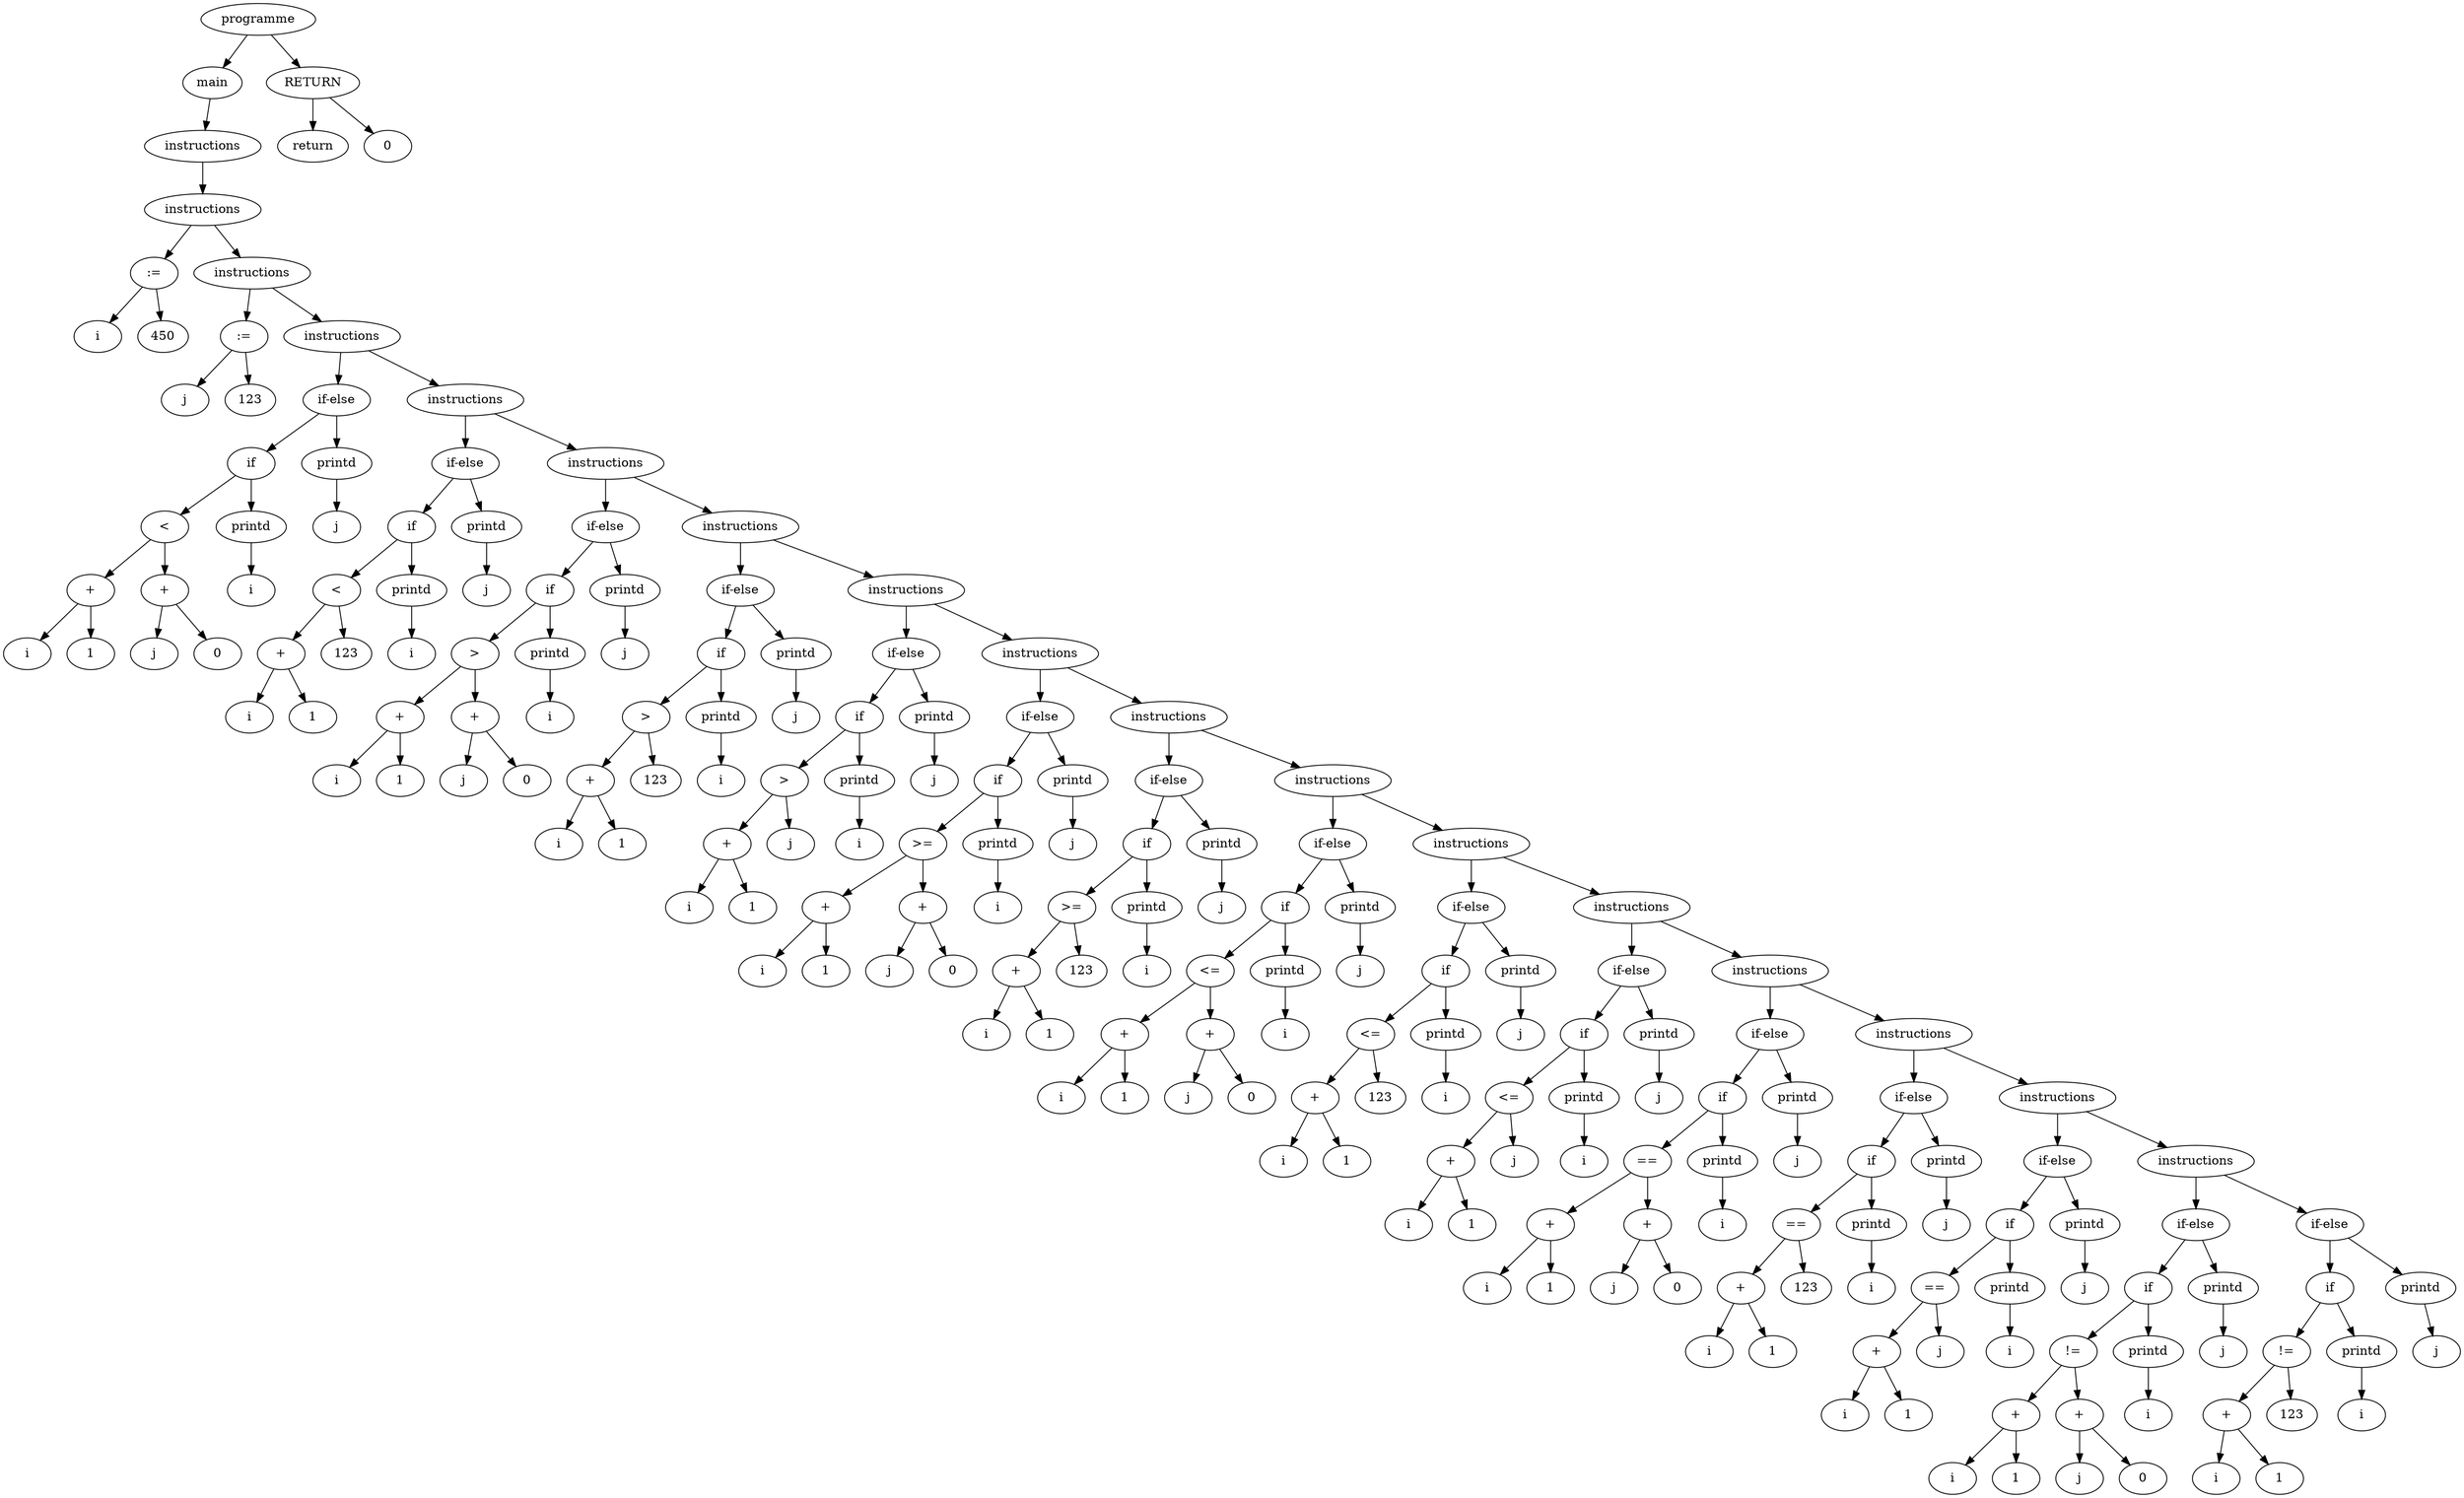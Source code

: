 digraph mon_programme {

node1 [label="programme" shape=ellipse ];
node2 [label="main" shape=ellipse ];
node3 [label="instructions" shape=ellipse ];
node4 [label="instructions" shape=ellipse ];
node5 [label=":=" shape=ellipse ];
node6 [label="i" shape=ellipse ];
node7 [label="450" shape=ellipse ];
node8 [label="instructions" shape=ellipse ];
node9 [label=":=" shape=ellipse ];
node10 [label="j" shape=ellipse ];
node11 [label="123" shape=ellipse ];
node12 [label="instructions" shape=ellipse ];
node13 [label="if-else" shape=ellipse ];
node14 [label="if" shape=ellipse ];
node15 [label="<" shape=ellipse ];
node16 [label="+" shape=ellipse ];
node17 [label="i" shape=ellipse ];
node18 [label="1" shape=ellipse ];
node19 [label="+" shape=ellipse ];
node20 [label="j" shape=ellipse ];
node21 [label="0" shape=ellipse ];
node22 [label="printd" shape=ellipse ];
node23 [label="i" shape=ellipse ];
node24 [label="printd" shape=ellipse ];
node25 [label="j" shape=ellipse ];
node26 [label="instructions" shape=ellipse ];
node27 [label="if-else" shape=ellipse ];
node28 [label="if" shape=ellipse ];
node29 [label="<" shape=ellipse ];
node30 [label="+" shape=ellipse ];
node31 [label="i" shape=ellipse ];
node32 [label="1" shape=ellipse ];
node33 [label="123" shape=ellipse ];
node34 [label="printd" shape=ellipse ];
node35 [label="i" shape=ellipse ];
node36 [label="printd" shape=ellipse ];
node37 [label="j" shape=ellipse ];
node38 [label="instructions" shape=ellipse ];
node39 [label="if-else" shape=ellipse ];
node40 [label="if" shape=ellipse ];
node41 [label=">" shape=ellipse ];
node42 [label="+" shape=ellipse ];
node43 [label="i" shape=ellipse ];
node44 [label="1" shape=ellipse ];
node45 [label="+" shape=ellipse ];
node46 [label="j" shape=ellipse ];
node47 [label="0" shape=ellipse ];
node48 [label="printd" shape=ellipse ];
node49 [label="i" shape=ellipse ];
node50 [label="printd" shape=ellipse ];
node51 [label="j" shape=ellipse ];
node52 [label="instructions" shape=ellipse ];
node53 [label="if-else" shape=ellipse ];
node54 [label="if" shape=ellipse ];
node55 [label=">" shape=ellipse ];
node56 [label="+" shape=ellipse ];
node57 [label="i" shape=ellipse ];
node58 [label="1" shape=ellipse ];
node59 [label="123" shape=ellipse ];
node60 [label="printd" shape=ellipse ];
node61 [label="i" shape=ellipse ];
node62 [label="printd" shape=ellipse ];
node63 [label="j" shape=ellipse ];
node64 [label="instructions" shape=ellipse ];
node65 [label="if-else" shape=ellipse ];
node66 [label="if" shape=ellipse ];
node67 [label=">" shape=ellipse ];
node68 [label="+" shape=ellipse ];
node69 [label="i" shape=ellipse ];
node70 [label="1" shape=ellipse ];
node71 [label="j" shape=ellipse ];
node72 [label="printd" shape=ellipse ];
node73 [label="i" shape=ellipse ];
node74 [label="printd" shape=ellipse ];
node75 [label="j" shape=ellipse ];
node76 [label="instructions" shape=ellipse ];
node77 [label="if-else" shape=ellipse ];
node78 [label="if" shape=ellipse ];
node79 [label=">=" shape=ellipse ];
node80 [label="+" shape=ellipse ];
node81 [label="i" shape=ellipse ];
node82 [label="1" shape=ellipse ];
node83 [label="+" shape=ellipse ];
node84 [label="j" shape=ellipse ];
node85 [label="0" shape=ellipse ];
node86 [label="printd" shape=ellipse ];
node87 [label="i" shape=ellipse ];
node88 [label="printd" shape=ellipse ];
node89 [label="j" shape=ellipse ];
node90 [label="instructions" shape=ellipse ];
node91 [label="if-else" shape=ellipse ];
node92 [label="if" shape=ellipse ];
node93 [label=">=" shape=ellipse ];
node94 [label="+" shape=ellipse ];
node95 [label="i" shape=ellipse ];
node96 [label="1" shape=ellipse ];
node97 [label="123" shape=ellipse ];
node98 [label="printd" shape=ellipse ];
node99 [label="i" shape=ellipse ];
node100 [label="printd" shape=ellipse ];
node101 [label="j" shape=ellipse ];
node102 [label="instructions" shape=ellipse ];
node103 [label="if-else" shape=ellipse ];
node104 [label="if" shape=ellipse ];
node105 [label="<=" shape=ellipse ];
node106 [label="+" shape=ellipse ];
node107 [label="i" shape=ellipse ];
node108 [label="1" shape=ellipse ];
node109 [label="+" shape=ellipse ];
node110 [label="j" shape=ellipse ];
node111 [label="0" shape=ellipse ];
node112 [label="printd" shape=ellipse ];
node113 [label="i" shape=ellipse ];
node114 [label="printd" shape=ellipse ];
node115 [label="j" shape=ellipse ];
node116 [label="instructions" shape=ellipse ];
node117 [label="if-else" shape=ellipse ];
node118 [label="if" shape=ellipse ];
node119 [label="<=" shape=ellipse ];
node120 [label="+" shape=ellipse ];
node121 [label="i" shape=ellipse ];
node122 [label="1" shape=ellipse ];
node123 [label="123" shape=ellipse ];
node124 [label="printd" shape=ellipse ];
node125 [label="i" shape=ellipse ];
node126 [label="printd" shape=ellipse ];
node127 [label="j" shape=ellipse ];
node128 [label="instructions" shape=ellipse ];
node129 [label="if-else" shape=ellipse ];
node130 [label="if" shape=ellipse ];
node131 [label="<=" shape=ellipse ];
node132 [label="+" shape=ellipse ];
node133 [label="i" shape=ellipse ];
node134 [label="1" shape=ellipse ];
node135 [label="j" shape=ellipse ];
node136 [label="printd" shape=ellipse ];
node137 [label="i" shape=ellipse ];
node138 [label="printd" shape=ellipse ];
node139 [label="j" shape=ellipse ];
node140 [label="instructions" shape=ellipse ];
node141 [label="if-else" shape=ellipse ];
node142 [label="if" shape=ellipse ];
node143 [label="==" shape=ellipse ];
node144 [label="+" shape=ellipse ];
node145 [label="i" shape=ellipse ];
node146 [label="1" shape=ellipse ];
node147 [label="+" shape=ellipse ];
node148 [label="j" shape=ellipse ];
node149 [label="0" shape=ellipse ];
node150 [label="printd" shape=ellipse ];
node151 [label="i" shape=ellipse ];
node152 [label="printd" shape=ellipse ];
node153 [label="j" shape=ellipse ];
node154 [label="instructions" shape=ellipse ];
node155 [label="if-else" shape=ellipse ];
node156 [label="if" shape=ellipse ];
node157 [label="==" shape=ellipse ];
node158 [label="+" shape=ellipse ];
node159 [label="i" shape=ellipse ];
node160 [label="1" shape=ellipse ];
node161 [label="123" shape=ellipse ];
node162 [label="printd" shape=ellipse ];
node163 [label="i" shape=ellipse ];
node164 [label="printd" shape=ellipse ];
node165 [label="j" shape=ellipse ];
node166 [label="instructions" shape=ellipse ];
node167 [label="if-else" shape=ellipse ];
node168 [label="if" shape=ellipse ];
node169 [label="==" shape=ellipse ];
node170 [label="+" shape=ellipse ];
node171 [label="i" shape=ellipse ];
node172 [label="1" shape=ellipse ];
node173 [label="j" shape=ellipse ];
node174 [label="printd" shape=ellipse ];
node175 [label="i" shape=ellipse ];
node176 [label="printd" shape=ellipse ];
node177 [label="j" shape=ellipse ];
node178 [label="instructions" shape=ellipse ];
node179 [label="if-else" shape=ellipse ];
node180 [label="if" shape=ellipse ];
node181 [label="!=" shape=ellipse ];
node182 [label="+" shape=ellipse ];
node183 [label="i" shape=ellipse ];
node184 [label="1" shape=ellipse ];
node185 [label="+" shape=ellipse ];
node186 [label="j" shape=ellipse ];
node187 [label="0" shape=ellipse ];
node188 [label="printd" shape=ellipse ];
node189 [label="i" shape=ellipse ];
node190 [label="printd" shape=ellipse ];
node191 [label="j" shape=ellipse ];
node192 [label="if-else" shape=ellipse ];
node193 [label="if" shape=ellipse ];
node194 [label="!=" shape=ellipse ];
node195 [label="+" shape=ellipse ];
node196 [label="i" shape=ellipse ];
node197 [label="1" shape=ellipse ];
node198 [label="123" shape=ellipse ];
node199 [label="printd" shape=ellipse ];
node200 [label="i" shape=ellipse ];
node201 [label="printd" shape=ellipse ];
node202 [label="j" shape=ellipse ];
node203 [label="RETURN" shape=ellipse ];
node204 [label="return" shape=ellipse ];
node205 [label="0" shape=ellipse ];
node5->node6;
node5->node7;
node9->node10;
node9->node11;
node16->node17;
node16->node18;
node19->node20;
node19->node21;
node15->node16;
node15->node19;
node22->node23;
node14->node15;
node14->node22;
node24->node25;
node13->node14;
node13->node24;
node30->node31;
node30->node32;
node29->node30;
node29->node33;
node34->node35;
node28->node29;
node28->node34;
node36->node37;
node27->node28;
node27->node36;
node42->node43;
node42->node44;
node45->node46;
node45->node47;
node41->node42;
node41->node45;
node48->node49;
node40->node41;
node40->node48;
node50->node51;
node39->node40;
node39->node50;
node56->node57;
node56->node58;
node55->node56;
node55->node59;
node60->node61;
node54->node55;
node54->node60;
node62->node63;
node53->node54;
node53->node62;
node68->node69;
node68->node70;
node67->node68;
node67->node71;
node72->node73;
node66->node67;
node66->node72;
node74->node75;
node65->node66;
node65->node74;
node80->node81;
node80->node82;
node83->node84;
node83->node85;
node79->node80;
node79->node83;
node86->node87;
node78->node79;
node78->node86;
node88->node89;
node77->node78;
node77->node88;
node94->node95;
node94->node96;
node93->node94;
node93->node97;
node98->node99;
node92->node93;
node92->node98;
node100->node101;
node91->node92;
node91->node100;
node106->node107;
node106->node108;
node109->node110;
node109->node111;
node105->node106;
node105->node109;
node112->node113;
node104->node105;
node104->node112;
node114->node115;
node103->node104;
node103->node114;
node120->node121;
node120->node122;
node119->node120;
node119->node123;
node124->node125;
node118->node119;
node118->node124;
node126->node127;
node117->node118;
node117->node126;
node132->node133;
node132->node134;
node131->node132;
node131->node135;
node136->node137;
node130->node131;
node130->node136;
node138->node139;
node129->node130;
node129->node138;
node144->node145;
node144->node146;
node147->node148;
node147->node149;
node143->node144;
node143->node147;
node150->node151;
node142->node143;
node142->node150;
node152->node153;
node141->node142;
node141->node152;
node158->node159;
node158->node160;
node157->node158;
node157->node161;
node162->node163;
node156->node157;
node156->node162;
node164->node165;
node155->node156;
node155->node164;
node170->node171;
node170->node172;
node169->node170;
node169->node173;
node174->node175;
node168->node169;
node168->node174;
node176->node177;
node167->node168;
node167->node176;
node182->node183;
node182->node184;
node185->node186;
node185->node187;
node181->node182;
node181->node185;
node188->node189;
node180->node181;
node180->node188;
node190->node191;
node179->node180;
node179->node190;
node195->node196;
node195->node197;
node194->node195;
node194->node198;
node199->node200;
node193->node194;
node193->node199;
node201->node202;
node192->node193;
node192->node201;
node178->node179;
node178->node192;
node166->node167;
node166->node178;
node154->node155;
node154->node166;
node140->node141;
node140->node154;
node128->node129;
node128->node140;
node116->node117;
node116->node128;
node102->node103;
node102->node116;
node90->node91;
node90->node102;
node76->node77;
node76->node90;
node64->node65;
node64->node76;
node52->node53;
node52->node64;
node38->node39;
node38->node52;
node26->node27;
node26->node38;
node12->node13;
node12->node26;
node8->node9;
node8->node12;
node4->node5;
node4->node8;
node3->node4;
node2->node3;
node203->node204;
node203->node205;
node1->node2;
node1->node203;
}